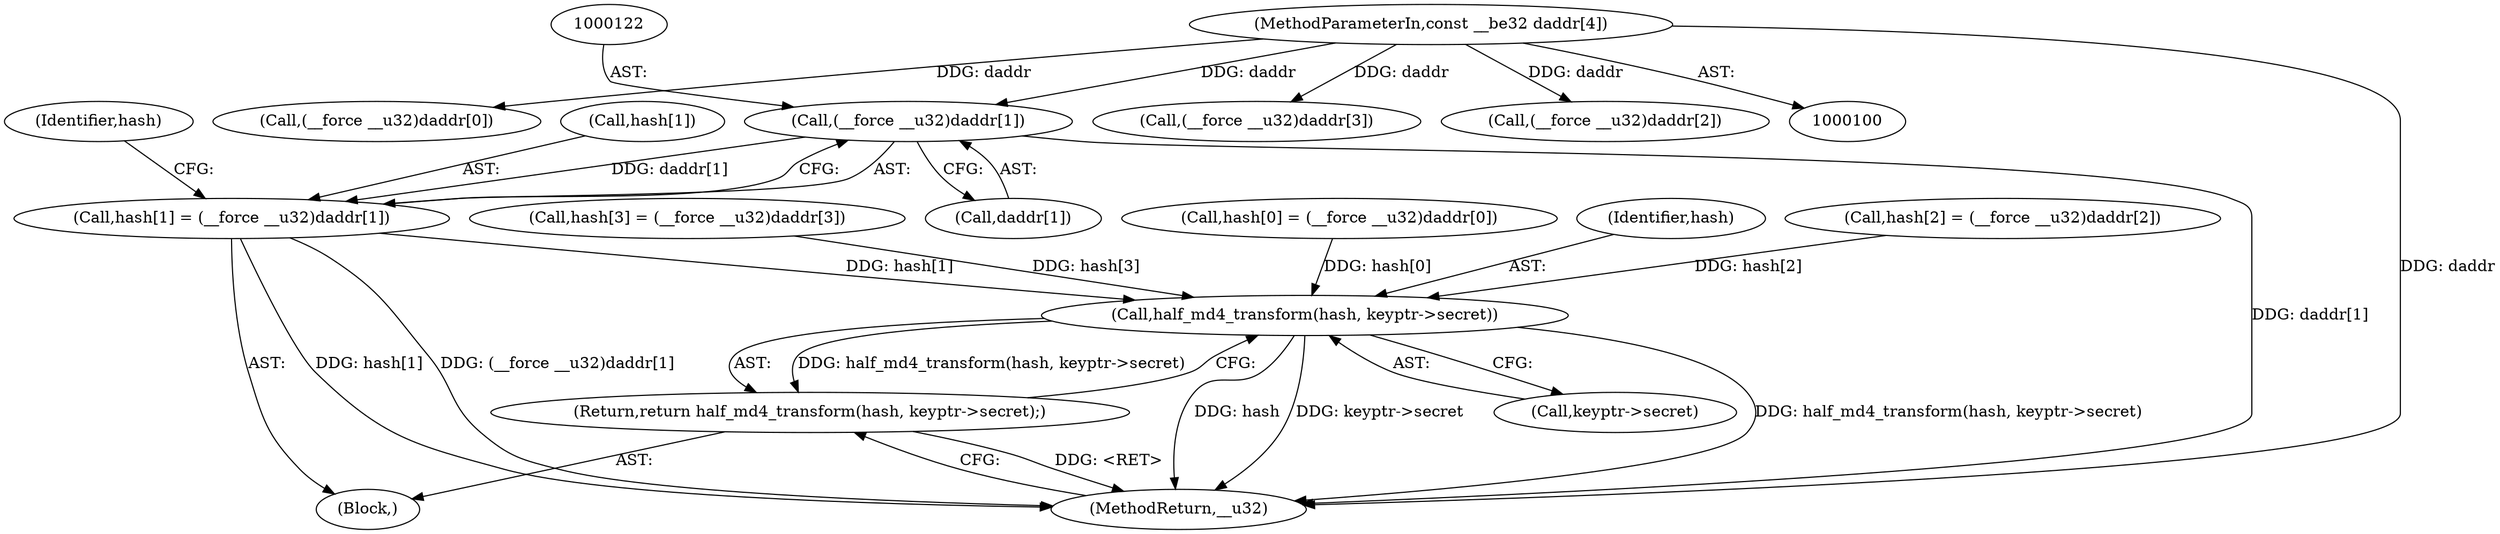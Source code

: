 digraph "1_linux_6e5714eaf77d79ae1c8b47e3e040ff5411b717ec_5@array" {
"1000121" [label="(Call,(__force __u32)daddr[1])"];
"1000101" [label="(MethodParameterIn,const __be32 daddr[4])"];
"1000117" [label="(Call,hash[1] = (__force __u32)daddr[1])"];
"1000145" [label="(Call,half_md4_transform(hash, keyptr->secret))"];
"1000144" [label="(Return,return half_md4_transform(hash, keyptr->secret);)"];
"1000150" [label="(MethodReturn,__u32)"];
"1000101" [label="(MethodParameterIn,const __be32 daddr[4])"];
"1000128" [label="(Identifier,hash)"];
"1000118" [label="(Call,hash[1])"];
"1000121" [label="(Call,(__force __u32)daddr[1])"];
"1000102" [label="(Block,)"];
"1000145" [label="(Call,half_md4_transform(hash, keyptr->secret))"];
"1000112" [label="(Call,(__force __u32)daddr[0])"];
"1000147" [label="(Call,keyptr->secret)"];
"1000146" [label="(Identifier,hash)"];
"1000126" [label="(Call,hash[2] = (__force __u32)daddr[2])"];
"1000135" [label="(Call,hash[3] = (__force __u32)daddr[3])"];
"1000108" [label="(Call,hash[0] = (__force __u32)daddr[0])"];
"1000117" [label="(Call,hash[1] = (__force __u32)daddr[1])"];
"1000139" [label="(Call,(__force __u32)daddr[3])"];
"1000123" [label="(Call,daddr[1])"];
"1000144" [label="(Return,return half_md4_transform(hash, keyptr->secret);)"];
"1000130" [label="(Call,(__force __u32)daddr[2])"];
"1000121" -> "1000117"  [label="AST: "];
"1000121" -> "1000123"  [label="CFG: "];
"1000122" -> "1000121"  [label="AST: "];
"1000123" -> "1000121"  [label="AST: "];
"1000117" -> "1000121"  [label="CFG: "];
"1000121" -> "1000150"  [label="DDG: daddr[1]"];
"1000121" -> "1000117"  [label="DDG: daddr[1]"];
"1000101" -> "1000121"  [label="DDG: daddr"];
"1000101" -> "1000100"  [label="AST: "];
"1000101" -> "1000150"  [label="DDG: daddr"];
"1000101" -> "1000112"  [label="DDG: daddr"];
"1000101" -> "1000130"  [label="DDG: daddr"];
"1000101" -> "1000139"  [label="DDG: daddr"];
"1000117" -> "1000102"  [label="AST: "];
"1000118" -> "1000117"  [label="AST: "];
"1000128" -> "1000117"  [label="CFG: "];
"1000117" -> "1000150"  [label="DDG: (__force __u32)daddr[1]"];
"1000117" -> "1000150"  [label="DDG: hash[1]"];
"1000117" -> "1000145"  [label="DDG: hash[1]"];
"1000145" -> "1000144"  [label="AST: "];
"1000145" -> "1000147"  [label="CFG: "];
"1000146" -> "1000145"  [label="AST: "];
"1000147" -> "1000145"  [label="AST: "];
"1000144" -> "1000145"  [label="CFG: "];
"1000145" -> "1000150"  [label="DDG: hash"];
"1000145" -> "1000150"  [label="DDG: keyptr->secret"];
"1000145" -> "1000150"  [label="DDG: half_md4_transform(hash, keyptr->secret)"];
"1000145" -> "1000144"  [label="DDG: half_md4_transform(hash, keyptr->secret)"];
"1000126" -> "1000145"  [label="DDG: hash[2]"];
"1000135" -> "1000145"  [label="DDG: hash[3]"];
"1000108" -> "1000145"  [label="DDG: hash[0]"];
"1000144" -> "1000102"  [label="AST: "];
"1000150" -> "1000144"  [label="CFG: "];
"1000144" -> "1000150"  [label="DDG: <RET>"];
}
